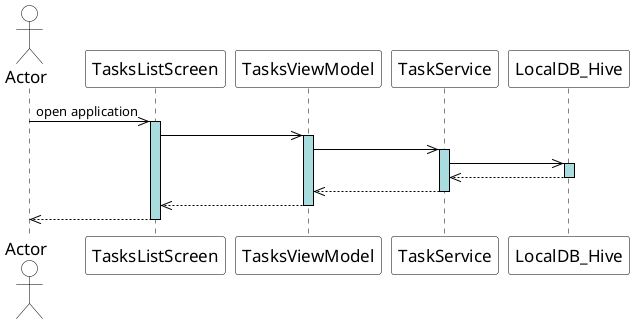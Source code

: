 @startuml

skinparam sequence {
ArrowColor Black
ActorBorderColor Black
LifeLineBorderColor Black
LifeLineBackgroundColor #A9DCDF

ParticipantBorderColor Black
ParticipantBackgroundColor Black
ParticipantFontName Impact
ParticipantFontSize 17
ParticipantFontColor Black

ActorBackgroundColor aqua
ActorFontColor Black
ActorFontSize 17
ActorFontName Aapex
}

actor       Actor     as A  #FFFFFF
participant TasksListScreen as TLS #FFFFFF
participant TasksViewModel as TVM #FFFFFF
participant TaskService as TS #FFFFFF
participant LocalDB_Hive as LDBH #FFFFFF


A ->> TLS: open application
activate TLS
TLS ->> TVM :
activate TVM
TVM ->> TS:
activate TS
TS ->> LDBH:
activate LDBH

LDBH -->> TS:
deactivate LDBH
TS -->> TVM
deactivate TS
TVM -->> TLS
deactivate TVM
TLS -->> A
deactivate TLS


@enduml